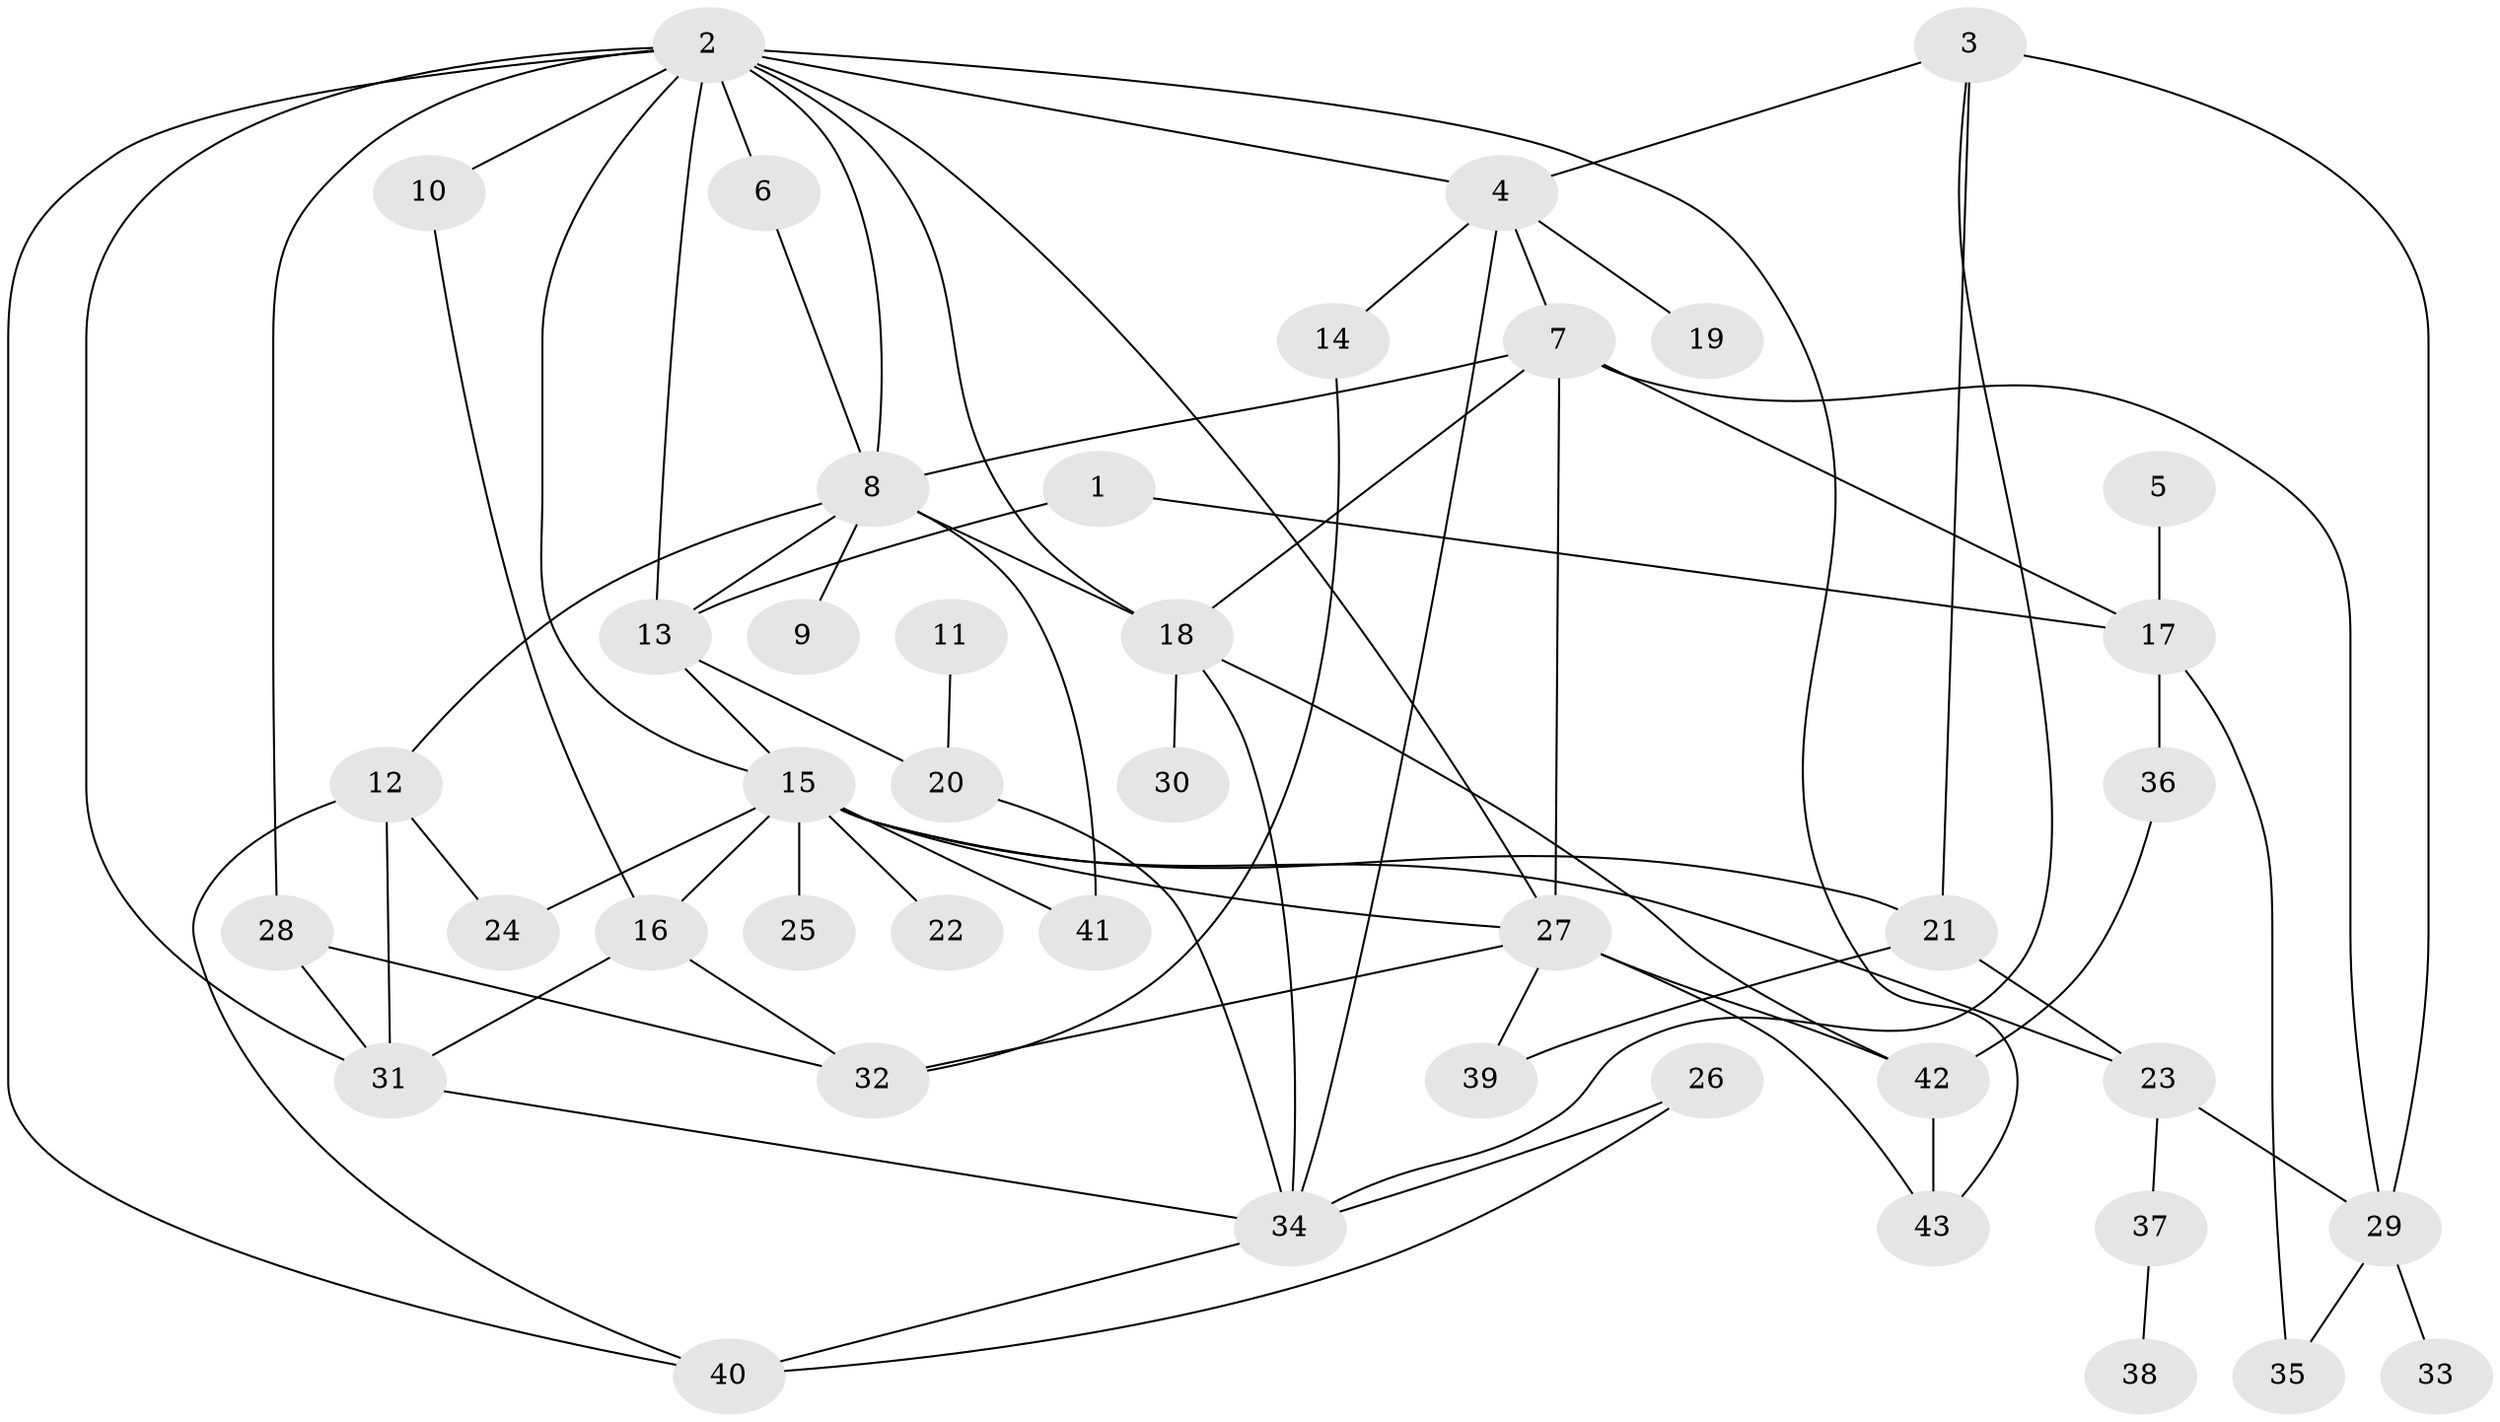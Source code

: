 // original degree distribution, {8: 0.011764705882352941, 7: 0.023529411764705882, 10: 0.011764705882352941, 2: 0.2, 4: 0.10588235294117647, 3: 0.29411764705882354, 6: 0.011764705882352941, 5: 0.09411764705882353, 1: 0.24705882352941178}
// Generated by graph-tools (version 1.1) at 2025/49/03/09/25 03:49:23]
// undirected, 43 vertices, 77 edges
graph export_dot {
graph [start="1"]
  node [color=gray90,style=filled];
  1;
  2;
  3;
  4;
  5;
  6;
  7;
  8;
  9;
  10;
  11;
  12;
  13;
  14;
  15;
  16;
  17;
  18;
  19;
  20;
  21;
  22;
  23;
  24;
  25;
  26;
  27;
  28;
  29;
  30;
  31;
  32;
  33;
  34;
  35;
  36;
  37;
  38;
  39;
  40;
  41;
  42;
  43;
  1 -- 13 [weight=1.0];
  1 -- 17 [weight=1.0];
  2 -- 4 [weight=1.0];
  2 -- 6 [weight=1.0];
  2 -- 8 [weight=1.0];
  2 -- 10 [weight=1.0];
  2 -- 13 [weight=1.0];
  2 -- 15 [weight=1.0];
  2 -- 18 [weight=1.0];
  2 -- 27 [weight=1.0];
  2 -- 28 [weight=1.0];
  2 -- 31 [weight=1.0];
  2 -- 40 [weight=1.0];
  2 -- 43 [weight=1.0];
  3 -- 4 [weight=1.0];
  3 -- 21 [weight=1.0];
  3 -- 29 [weight=1.0];
  3 -- 34 [weight=1.0];
  4 -- 7 [weight=1.0];
  4 -- 14 [weight=1.0];
  4 -- 19 [weight=1.0];
  4 -- 34 [weight=1.0];
  5 -- 17 [weight=1.0];
  6 -- 8 [weight=1.0];
  7 -- 8 [weight=1.0];
  7 -- 17 [weight=1.0];
  7 -- 18 [weight=1.0];
  7 -- 27 [weight=1.0];
  7 -- 29 [weight=1.0];
  8 -- 9 [weight=1.0];
  8 -- 12 [weight=1.0];
  8 -- 13 [weight=1.0];
  8 -- 18 [weight=2.0];
  8 -- 41 [weight=1.0];
  10 -- 16 [weight=1.0];
  11 -- 20 [weight=1.0];
  12 -- 24 [weight=1.0];
  12 -- 31 [weight=1.0];
  12 -- 40 [weight=1.0];
  13 -- 15 [weight=1.0];
  13 -- 20 [weight=1.0];
  14 -- 32 [weight=1.0];
  15 -- 16 [weight=1.0];
  15 -- 21 [weight=1.0];
  15 -- 22 [weight=1.0];
  15 -- 23 [weight=1.0];
  15 -- 24 [weight=1.0];
  15 -- 25 [weight=1.0];
  15 -- 27 [weight=1.0];
  15 -- 41 [weight=1.0];
  16 -- 31 [weight=1.0];
  16 -- 32 [weight=1.0];
  17 -- 35 [weight=1.0];
  17 -- 36 [weight=1.0];
  18 -- 30 [weight=1.0];
  18 -- 34 [weight=1.0];
  18 -- 42 [weight=1.0];
  20 -- 34 [weight=1.0];
  21 -- 23 [weight=1.0];
  21 -- 39 [weight=1.0];
  23 -- 29 [weight=1.0];
  23 -- 37 [weight=1.0];
  26 -- 34 [weight=1.0];
  26 -- 40 [weight=1.0];
  27 -- 32 [weight=1.0];
  27 -- 39 [weight=1.0];
  27 -- 42 [weight=1.0];
  27 -- 43 [weight=1.0];
  28 -- 31 [weight=1.0];
  28 -- 32 [weight=1.0];
  29 -- 33 [weight=1.0];
  29 -- 35 [weight=1.0];
  31 -- 34 [weight=1.0];
  34 -- 40 [weight=1.0];
  36 -- 42 [weight=1.0];
  37 -- 38 [weight=1.0];
  42 -- 43 [weight=1.0];
}
